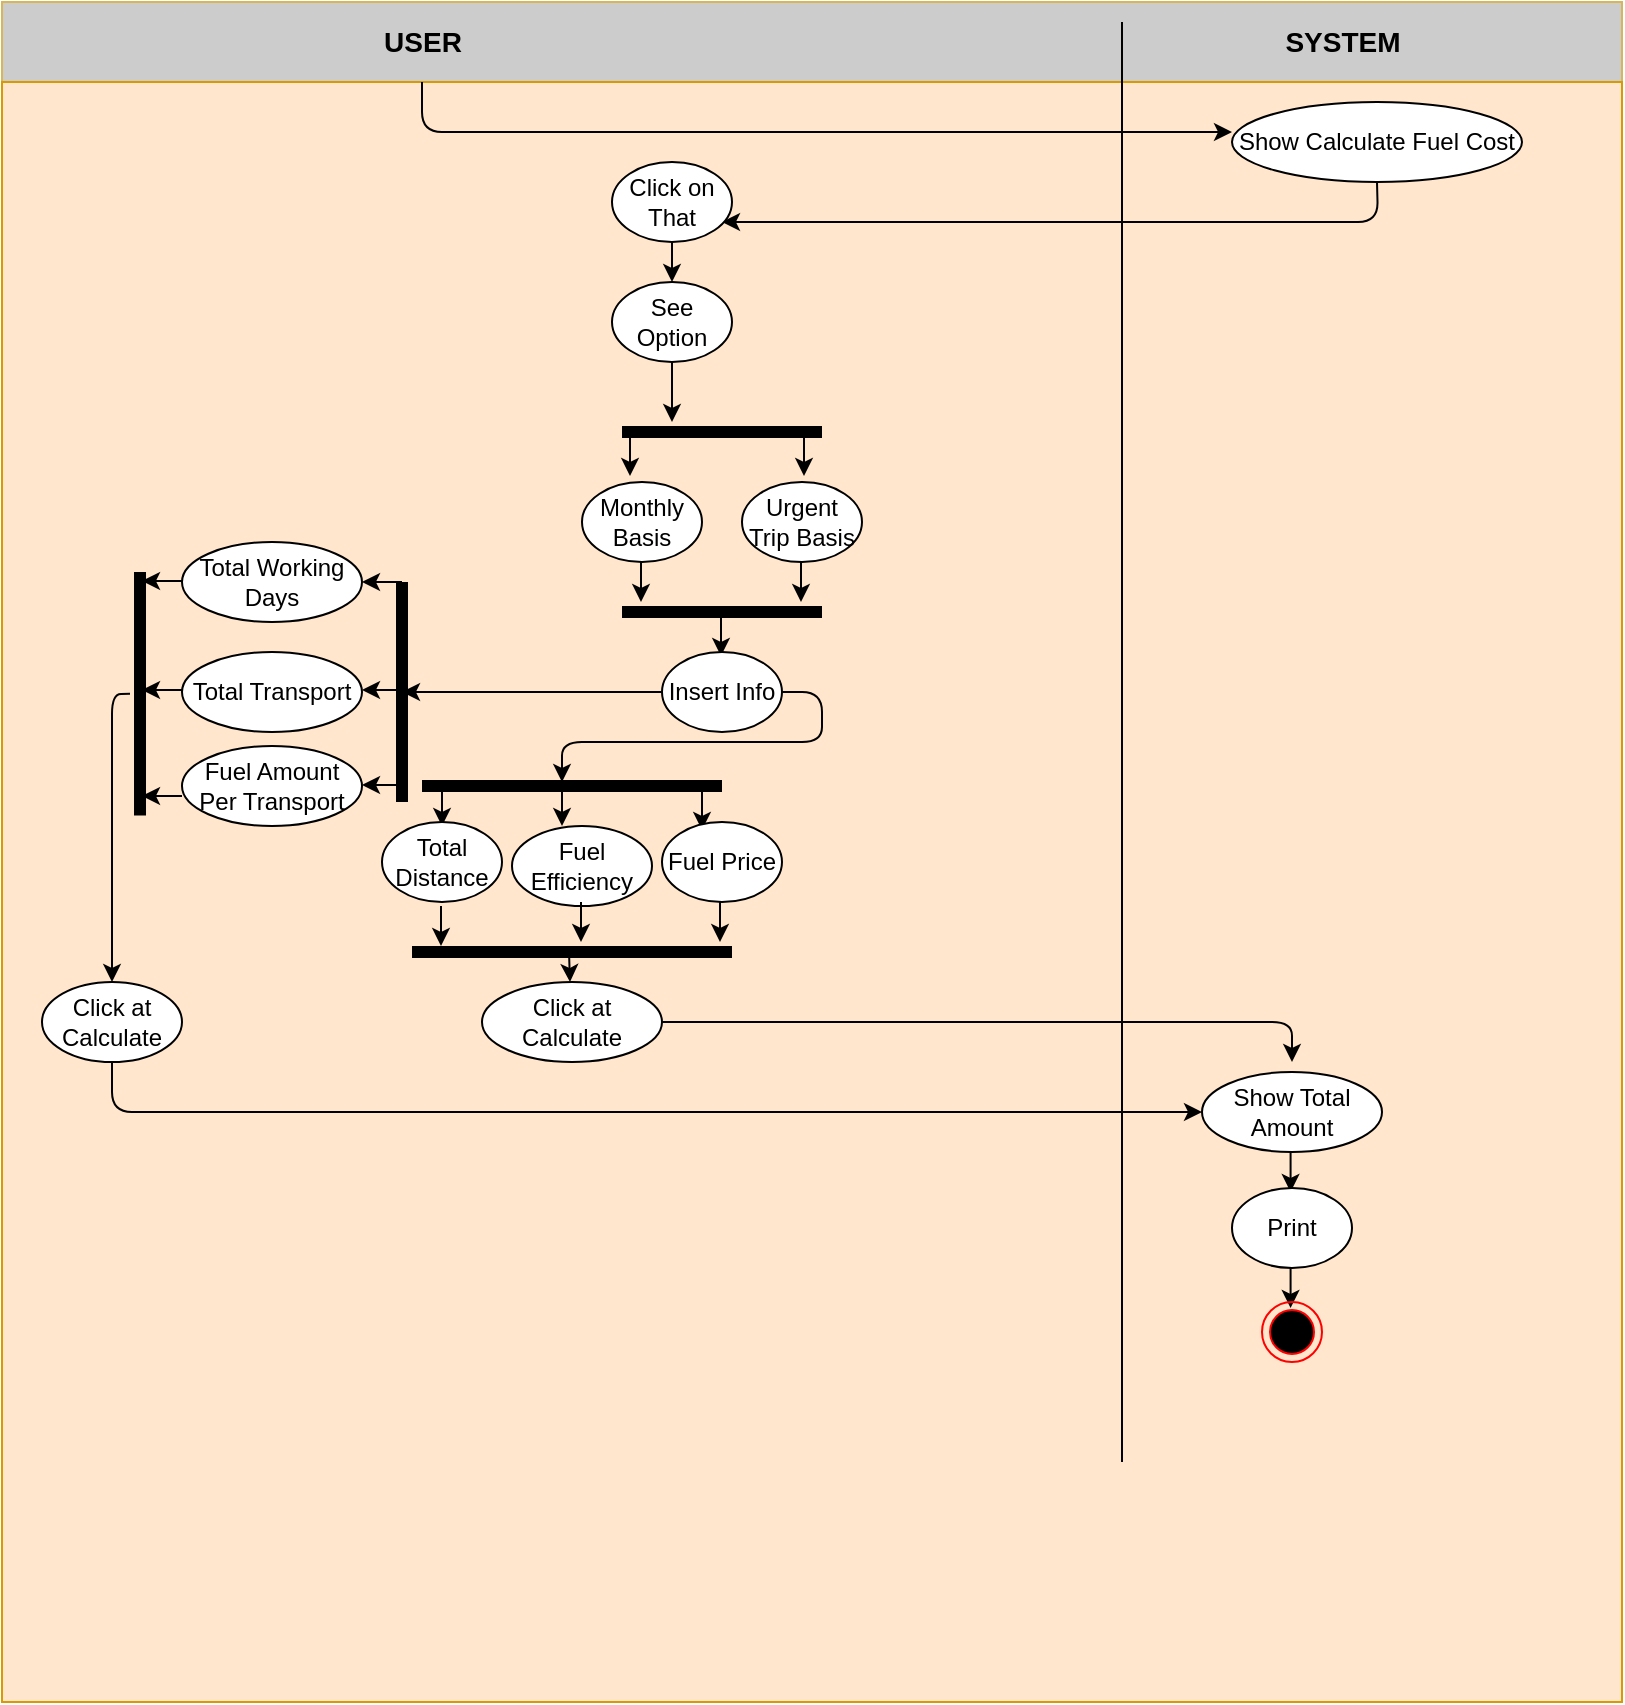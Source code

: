 <mxfile version="15.0.1" type="github">
  <diagram id="8VjwIUhn0kbAZL1nQRlD" name="Page-1">
    <mxGraphModel dx="2129" dy="794" grid="1" gridSize="10" guides="1" tooltips="1" connect="1" arrows="1" fold="1" page="1" pageScale="1" pageWidth="827" pageHeight="1169" math="0" shadow="0">
      <root>
        <mxCell id="0" />
        <mxCell id="1" parent="0" />
        <mxCell id="PYbiO_0aa8B10At5-yct-61" value="" style="rounded=0;whiteSpace=wrap;html=1;strokeColor=#d6b656;fillColor=#CCCCCC;" vertex="1" parent="1">
          <mxGeometry y="30" width="810" height="40" as="geometry" />
        </mxCell>
        <mxCell id="PYbiO_0aa8B10At5-yct-60" value="" style="whiteSpace=wrap;html=1;aspect=fixed;strokeColor=#d79b00;fillColor=#ffe6cc;" vertex="1" parent="1">
          <mxGeometry y="70" width="810" height="810" as="geometry" />
        </mxCell>
        <mxCell id="PYbiO_0aa8B10At5-yct-1" value="&lt;b&gt;&lt;font style=&quot;font-size: 14px&quot;&gt;USER&lt;/font&gt;&lt;/b&gt;" style="text;html=1;align=center;verticalAlign=middle;resizable=0;points=[];autosize=1;strokeColor=none;" vertex="1" parent="1">
          <mxGeometry x="185" y="40" width="50" height="20" as="geometry" />
        </mxCell>
        <mxCell id="PYbiO_0aa8B10At5-yct-2" value="&lt;b&gt;&lt;font style=&quot;font-size: 14px&quot;&gt;SYSTEM&lt;/font&gt;&lt;/b&gt;" style="text;html=1;align=center;verticalAlign=middle;resizable=0;points=[];autosize=1;strokeColor=none;" vertex="1" parent="1">
          <mxGeometry x="635" y="40" width="70" height="20" as="geometry" />
        </mxCell>
        <mxCell id="PYbiO_0aa8B10At5-yct-3" value="" style="endArrow=classic;html=1;" edge="1" parent="1">
          <mxGeometry width="50" height="50" relative="1" as="geometry">
            <mxPoint x="210" y="70" as="sourcePoint" />
            <mxPoint x="615" y="95" as="targetPoint" />
            <Array as="points">
              <mxPoint x="210" y="95" />
            </Array>
          </mxGeometry>
        </mxCell>
        <mxCell id="PYbiO_0aa8B10At5-yct-4" value="Show Calculate Fuel Cost" style="ellipse;whiteSpace=wrap;html=1;" vertex="1" parent="1">
          <mxGeometry x="615" y="80" width="145" height="40" as="geometry" />
        </mxCell>
        <mxCell id="PYbiO_0aa8B10At5-yct-5" value="" style="endArrow=classic;html=1;exitX=0.5;exitY=1;exitDx=0;exitDy=0;" edge="1" parent="1" source="PYbiO_0aa8B10At5-yct-4">
          <mxGeometry width="50" height="50" relative="1" as="geometry">
            <mxPoint x="390" y="290" as="sourcePoint" />
            <mxPoint x="360" y="140" as="targetPoint" />
            <Array as="points">
              <mxPoint x="688" y="140" />
            </Array>
          </mxGeometry>
        </mxCell>
        <mxCell id="PYbiO_0aa8B10At5-yct-6" value="Click on That" style="ellipse;whiteSpace=wrap;html=1;" vertex="1" parent="1">
          <mxGeometry x="305" y="110" width="60" height="40" as="geometry" />
        </mxCell>
        <mxCell id="PYbiO_0aa8B10At5-yct-7" value="" style="endArrow=classic;html=1;entryX=0.5;entryY=0;entryDx=0;entryDy=0;" edge="1" parent="1" target="PYbiO_0aa8B10At5-yct-8">
          <mxGeometry width="50" height="50" relative="1" as="geometry">
            <mxPoint x="335" y="150" as="sourcePoint" />
            <mxPoint x="420" y="160" as="targetPoint" />
          </mxGeometry>
        </mxCell>
        <mxCell id="PYbiO_0aa8B10At5-yct-8" value="See Option" style="ellipse;whiteSpace=wrap;html=1;" vertex="1" parent="1">
          <mxGeometry x="305" y="170" width="60" height="40" as="geometry" />
        </mxCell>
        <mxCell id="PYbiO_0aa8B10At5-yct-10" value="" style="shape=line;html=1;strokeWidth=6;" vertex="1" parent="1">
          <mxGeometry x="310" y="240" width="100" height="10" as="geometry" />
        </mxCell>
        <mxCell id="PYbiO_0aa8B10At5-yct-12" value="" style="endArrow=classic;html=1;exitX=0.5;exitY=1;exitDx=0;exitDy=0;entryX=0.5;entryY=0;entryDx=0;entryDy=0;" edge="1" parent="1">
          <mxGeometry width="50" height="50" relative="1" as="geometry">
            <mxPoint x="314" y="247" as="sourcePoint" />
            <mxPoint x="314" y="267" as="targetPoint" />
          </mxGeometry>
        </mxCell>
        <mxCell id="PYbiO_0aa8B10At5-yct-13" value="" style="endArrow=classic;html=1;exitX=0.5;exitY=1;exitDx=0;exitDy=0;entryX=0.5;entryY=0;entryDx=0;entryDy=0;" edge="1" parent="1">
          <mxGeometry width="50" height="50" relative="1" as="geometry">
            <mxPoint x="401" y="247" as="sourcePoint" />
            <mxPoint x="401" y="267" as="targetPoint" />
          </mxGeometry>
        </mxCell>
        <mxCell id="PYbiO_0aa8B10At5-yct-14" value="Monthly Basis" style="ellipse;whiteSpace=wrap;html=1;" vertex="1" parent="1">
          <mxGeometry x="290" y="270" width="60" height="40" as="geometry" />
        </mxCell>
        <mxCell id="PYbiO_0aa8B10At5-yct-15" value="Urgent Trip Basis" style="ellipse;whiteSpace=wrap;html=1;" vertex="1" parent="1">
          <mxGeometry x="370" y="270" width="60" height="40" as="geometry" />
        </mxCell>
        <mxCell id="PYbiO_0aa8B10At5-yct-16" value="" style="endArrow=classic;html=1;exitX=0.5;exitY=1;exitDx=0;exitDy=0;entryX=0.5;entryY=0;entryDx=0;entryDy=0;" edge="1" parent="1">
          <mxGeometry width="50" height="50" relative="1" as="geometry">
            <mxPoint x="319.5" y="310" as="sourcePoint" />
            <mxPoint x="319.5" y="330" as="targetPoint" />
          </mxGeometry>
        </mxCell>
        <mxCell id="PYbiO_0aa8B10At5-yct-17" value="" style="endArrow=classic;html=1;exitX=0.5;exitY=1;exitDx=0;exitDy=0;entryX=0.5;entryY=0;entryDx=0;entryDy=0;" edge="1" parent="1">
          <mxGeometry width="50" height="50" relative="1" as="geometry">
            <mxPoint x="399.5" y="310" as="sourcePoint" />
            <mxPoint x="399.5" y="330" as="targetPoint" />
          </mxGeometry>
        </mxCell>
        <mxCell id="PYbiO_0aa8B10At5-yct-18" value="" style="shape=line;html=1;strokeWidth=6;" vertex="1" parent="1">
          <mxGeometry x="310" y="330" width="100" height="10" as="geometry" />
        </mxCell>
        <mxCell id="PYbiO_0aa8B10At5-yct-19" value="" style="endArrow=classic;html=1;exitX=0.5;exitY=1;exitDx=0;exitDy=0;entryX=0.5;entryY=0;entryDx=0;entryDy=0;" edge="1" parent="1">
          <mxGeometry width="50" height="50" relative="1" as="geometry">
            <mxPoint x="359.5" y="337" as="sourcePoint" />
            <mxPoint x="359.5" y="357" as="targetPoint" />
          </mxGeometry>
        </mxCell>
        <mxCell id="PYbiO_0aa8B10At5-yct-20" value="Insert Info" style="ellipse;whiteSpace=wrap;html=1;" vertex="1" parent="1">
          <mxGeometry x="330" y="355" width="60" height="40" as="geometry" />
        </mxCell>
        <mxCell id="PYbiO_0aa8B10At5-yct-21" value="" style="endArrow=classic;html=1;exitX=0;exitY=0.5;exitDx=0;exitDy=0;" edge="1" parent="1" source="PYbiO_0aa8B10At5-yct-20">
          <mxGeometry width="50" height="50" relative="1" as="geometry">
            <mxPoint x="270" y="380" as="sourcePoint" />
            <mxPoint x="200" y="375" as="targetPoint" />
          </mxGeometry>
        </mxCell>
        <mxCell id="PYbiO_0aa8B10At5-yct-22" value="" style="shape=line;html=1;strokeWidth=6;rotation=-90;" vertex="1" parent="1">
          <mxGeometry x="145" y="370" width="110" height="10" as="geometry" />
        </mxCell>
        <mxCell id="PYbiO_0aa8B10At5-yct-23" value="" style="endArrow=classic;html=1;exitX=1;exitY=0.5;exitDx=0;exitDy=0;exitPerimeter=0;" edge="1" parent="1" source="PYbiO_0aa8B10At5-yct-22">
          <mxGeometry width="50" height="50" relative="1" as="geometry">
            <mxPoint x="270" y="380" as="sourcePoint" />
            <mxPoint x="180" y="320" as="targetPoint" />
          </mxGeometry>
        </mxCell>
        <mxCell id="PYbiO_0aa8B10At5-yct-24" value="Total Working Days" style="ellipse;whiteSpace=wrap;html=1;" vertex="1" parent="1">
          <mxGeometry x="90" y="300" width="90" height="40" as="geometry" />
        </mxCell>
        <mxCell id="PYbiO_0aa8B10At5-yct-25" value="" style="endArrow=classic;html=1;exitX=1;exitY=0.5;exitDx=0;exitDy=0;exitPerimeter=0;" edge="1" parent="1">
          <mxGeometry width="50" height="50" relative="1" as="geometry">
            <mxPoint x="200" y="374" as="sourcePoint" />
            <mxPoint x="180" y="374" as="targetPoint" />
          </mxGeometry>
        </mxCell>
        <mxCell id="PYbiO_0aa8B10At5-yct-26" value="Total Transport" style="ellipse;whiteSpace=wrap;html=1;" vertex="1" parent="1">
          <mxGeometry x="90" y="355" width="90" height="40" as="geometry" />
        </mxCell>
        <mxCell id="PYbiO_0aa8B10At5-yct-27" value="" style="endArrow=classic;html=1;exitX=1;exitY=0.5;exitDx=0;exitDy=0;exitPerimeter=0;" edge="1" parent="1">
          <mxGeometry width="50" height="50" relative="1" as="geometry">
            <mxPoint x="200" y="421.5" as="sourcePoint" />
            <mxPoint x="180" y="421.5" as="targetPoint" />
          </mxGeometry>
        </mxCell>
        <mxCell id="PYbiO_0aa8B10At5-yct-28" value="Fuel Amount Per Transport" style="ellipse;whiteSpace=wrap;html=1;" vertex="1" parent="1">
          <mxGeometry x="90" y="402" width="90" height="40" as="geometry" />
        </mxCell>
        <mxCell id="PYbiO_0aa8B10At5-yct-29" value="" style="endArrow=classic;html=1;exitX=1;exitY=0.5;exitDx=0;exitDy=0;exitPerimeter=0;" edge="1" parent="1">
          <mxGeometry width="50" height="50" relative="1" as="geometry">
            <mxPoint x="90" y="427" as="sourcePoint" />
            <mxPoint x="70" y="427" as="targetPoint" />
          </mxGeometry>
        </mxCell>
        <mxCell id="PYbiO_0aa8B10At5-yct-30" value="" style="endArrow=classic;html=1;exitX=1;exitY=0.5;exitDx=0;exitDy=0;exitPerimeter=0;" edge="1" parent="1">
          <mxGeometry width="50" height="50" relative="1" as="geometry">
            <mxPoint x="90" y="374" as="sourcePoint" />
            <mxPoint x="70" y="374" as="targetPoint" />
          </mxGeometry>
        </mxCell>
        <mxCell id="PYbiO_0aa8B10At5-yct-31" value="" style="endArrow=classic;html=1;exitX=1;exitY=0.5;exitDx=0;exitDy=0;exitPerimeter=0;" edge="1" parent="1">
          <mxGeometry width="50" height="50" relative="1" as="geometry">
            <mxPoint x="90" y="319.5" as="sourcePoint" />
            <mxPoint x="70" y="319.5" as="targetPoint" />
          </mxGeometry>
        </mxCell>
        <mxCell id="PYbiO_0aa8B10At5-yct-32" value="" style="shape=line;html=1;strokeWidth=6;rotation=-90;" vertex="1" parent="1">
          <mxGeometry x="8.13" y="370.88" width="121.75" height="10" as="geometry" />
        </mxCell>
        <mxCell id="PYbiO_0aa8B10At5-yct-33" value="" style="endArrow=classic;html=1;entryX=0.5;entryY=0;entryDx=0;entryDy=0;" edge="1" parent="1" source="PYbiO_0aa8B10At5-yct-32" target="PYbiO_0aa8B10At5-yct-34">
          <mxGeometry width="50" height="50" relative="1" as="geometry">
            <mxPoint x="270" y="370" as="sourcePoint" />
            <mxPoint x="40" y="520" as="targetPoint" />
            <Array as="points">
              <mxPoint x="55" y="376" />
            </Array>
          </mxGeometry>
        </mxCell>
        <mxCell id="PYbiO_0aa8B10At5-yct-34" value="Click at Calculate" style="ellipse;whiteSpace=wrap;html=1;" vertex="1" parent="1">
          <mxGeometry x="20" y="520" width="70" height="40" as="geometry" />
        </mxCell>
        <mxCell id="PYbiO_0aa8B10At5-yct-35" value="" style="endArrow=classic;html=1;exitX=1;exitY=0.5;exitDx=0;exitDy=0;" edge="1" parent="1" source="PYbiO_0aa8B10At5-yct-20">
          <mxGeometry width="50" height="50" relative="1" as="geometry">
            <mxPoint x="270" y="360" as="sourcePoint" />
            <mxPoint x="280" y="420" as="targetPoint" />
            <Array as="points">
              <mxPoint x="410" y="375" />
              <mxPoint x="410" y="400" />
              <mxPoint x="280" y="400" />
            </Array>
          </mxGeometry>
        </mxCell>
        <mxCell id="PYbiO_0aa8B10At5-yct-36" value="" style="shape=line;html=1;strokeWidth=6;" vertex="1" parent="1">
          <mxGeometry x="210" y="417" width="150" height="10" as="geometry" />
        </mxCell>
        <mxCell id="PYbiO_0aa8B10At5-yct-38" value="" style="endArrow=classic;html=1;exitX=0.5;exitY=1;exitDx=0;exitDy=0;entryX=0.5;entryY=0;entryDx=0;entryDy=0;" edge="1" parent="1">
          <mxGeometry width="50" height="50" relative="1" as="geometry">
            <mxPoint x="220" y="422" as="sourcePoint" />
            <mxPoint x="220" y="442" as="targetPoint" />
          </mxGeometry>
        </mxCell>
        <mxCell id="PYbiO_0aa8B10At5-yct-39" value="" style="endArrow=classic;html=1;exitX=0.5;exitY=1;exitDx=0;exitDy=0;entryX=0.5;entryY=0;entryDx=0;entryDy=0;" edge="1" parent="1">
          <mxGeometry width="50" height="50" relative="1" as="geometry">
            <mxPoint x="280" y="422" as="sourcePoint" />
            <mxPoint x="280" y="442" as="targetPoint" />
          </mxGeometry>
        </mxCell>
        <mxCell id="PYbiO_0aa8B10At5-yct-40" value="" style="endArrow=classic;html=1;exitX=0.5;exitY=1;exitDx=0;exitDy=0;entryX=0.5;entryY=0;entryDx=0;entryDy=0;" edge="1" parent="1">
          <mxGeometry width="50" height="50" relative="1" as="geometry">
            <mxPoint x="350" y="424" as="sourcePoint" />
            <mxPoint x="350" y="444" as="targetPoint" />
          </mxGeometry>
        </mxCell>
        <mxCell id="PYbiO_0aa8B10At5-yct-41" value="Total Distance" style="ellipse;whiteSpace=wrap;html=1;" vertex="1" parent="1">
          <mxGeometry x="190" y="440" width="60" height="40" as="geometry" />
        </mxCell>
        <mxCell id="PYbiO_0aa8B10At5-yct-42" value="Fuel Efficiency" style="ellipse;whiteSpace=wrap;html=1;" vertex="1" parent="1">
          <mxGeometry x="255" y="442" width="70" height="40" as="geometry" />
        </mxCell>
        <mxCell id="PYbiO_0aa8B10At5-yct-43" value="Fuel Price" style="ellipse;whiteSpace=wrap;html=1;" vertex="1" parent="1">
          <mxGeometry x="330" y="440" width="60" height="40" as="geometry" />
        </mxCell>
        <mxCell id="PYbiO_0aa8B10At5-yct-44" value="" style="shape=line;html=1;strokeWidth=6;" vertex="1" parent="1">
          <mxGeometry x="205" y="500" width="160" height="10" as="geometry" />
        </mxCell>
        <mxCell id="PYbiO_0aa8B10At5-yct-45" value="" style="endArrow=classic;html=1;exitX=0.5;exitY=1;exitDx=0;exitDy=0;entryX=0.5;entryY=0;entryDx=0;entryDy=0;" edge="1" parent="1">
          <mxGeometry width="50" height="50" relative="1" as="geometry">
            <mxPoint x="359" y="480" as="sourcePoint" />
            <mxPoint x="359" y="500" as="targetPoint" />
          </mxGeometry>
        </mxCell>
        <mxCell id="PYbiO_0aa8B10At5-yct-46" value="" style="endArrow=classic;html=1;exitX=0.5;exitY=1;exitDx=0;exitDy=0;entryX=0.5;entryY=0;entryDx=0;entryDy=0;" edge="1" parent="1">
          <mxGeometry width="50" height="50" relative="1" as="geometry">
            <mxPoint x="289.5" y="480" as="sourcePoint" />
            <mxPoint x="289.5" y="500" as="targetPoint" />
          </mxGeometry>
        </mxCell>
        <mxCell id="PYbiO_0aa8B10At5-yct-47" value="" style="endArrow=classic;html=1;exitX=0.5;exitY=1;exitDx=0;exitDy=0;entryX=0.5;entryY=0;entryDx=0;entryDy=0;" edge="1" parent="1">
          <mxGeometry width="50" height="50" relative="1" as="geometry">
            <mxPoint x="219.5" y="482" as="sourcePoint" />
            <mxPoint x="219.5" y="502" as="targetPoint" />
          </mxGeometry>
        </mxCell>
        <mxCell id="PYbiO_0aa8B10At5-yct-48" value="" style="endArrow=classic;html=1;exitX=0.491;exitY=0.66;exitDx=0;exitDy=0;exitPerimeter=0;" edge="1" parent="1" source="PYbiO_0aa8B10At5-yct-44">
          <mxGeometry width="50" height="50" relative="1" as="geometry">
            <mxPoint x="270" y="460" as="sourcePoint" />
            <mxPoint x="284" y="520" as="targetPoint" />
          </mxGeometry>
        </mxCell>
        <mxCell id="PYbiO_0aa8B10At5-yct-49" value="Click at Calculate" style="ellipse;whiteSpace=wrap;html=1;" vertex="1" parent="1">
          <mxGeometry x="240" y="520" width="90" height="40" as="geometry" />
        </mxCell>
        <mxCell id="PYbiO_0aa8B10At5-yct-50" value="" style="endArrow=classic;html=1;exitX=0.5;exitY=1;exitDx=0;exitDy=0;entryX=0;entryY=0.5;entryDx=0;entryDy=0;" edge="1" parent="1" source="PYbiO_0aa8B10At5-yct-34" target="PYbiO_0aa8B10At5-yct-51">
          <mxGeometry width="50" height="50" relative="1" as="geometry">
            <mxPoint x="180" y="590" as="sourcePoint" />
            <mxPoint x="600" y="600" as="targetPoint" />
            <Array as="points">
              <mxPoint x="55" y="585" />
            </Array>
          </mxGeometry>
        </mxCell>
        <mxCell id="PYbiO_0aa8B10At5-yct-51" value="Show Total Amount" style="ellipse;whiteSpace=wrap;html=1;" vertex="1" parent="1">
          <mxGeometry x="600" y="565" width="90" height="40" as="geometry" />
        </mxCell>
        <mxCell id="PYbiO_0aa8B10At5-yct-52" value="" style="endArrow=classic;html=1;exitX=1;exitY=0.5;exitDx=0;exitDy=0;" edge="1" parent="1" source="PYbiO_0aa8B10At5-yct-49">
          <mxGeometry width="50" height="50" relative="1" as="geometry">
            <mxPoint x="180" y="310" as="sourcePoint" />
            <mxPoint x="645" y="560" as="targetPoint" />
            <Array as="points">
              <mxPoint x="645" y="540" />
            </Array>
          </mxGeometry>
        </mxCell>
        <mxCell id="PYbiO_0aa8B10At5-yct-53" value="" style="endArrow=none;html=1;" edge="1" parent="1">
          <mxGeometry width="50" height="50" relative="1" as="geometry">
            <mxPoint x="560" y="760" as="sourcePoint" />
            <mxPoint x="560" y="40" as="targetPoint" />
          </mxGeometry>
        </mxCell>
        <mxCell id="PYbiO_0aa8B10At5-yct-54" value="" style="endArrow=classic;html=1;exitX=0.5;exitY=1;exitDx=0;exitDy=0;entryX=0.5;entryY=0;entryDx=0;entryDy=0;" edge="1" parent="1">
          <mxGeometry width="50" height="50" relative="1" as="geometry">
            <mxPoint x="644.29" y="605" as="sourcePoint" />
            <mxPoint x="644.29" y="625" as="targetPoint" />
          </mxGeometry>
        </mxCell>
        <mxCell id="PYbiO_0aa8B10At5-yct-55" value="Print" style="ellipse;whiteSpace=wrap;html=1;" vertex="1" parent="1">
          <mxGeometry x="615" y="623" width="60" height="40" as="geometry" />
        </mxCell>
        <mxCell id="PYbiO_0aa8B10At5-yct-56" value="" style="endArrow=classic;html=1;exitX=0.5;exitY=1;exitDx=0;exitDy=0;entryX=0.5;entryY=0;entryDx=0;entryDy=0;" edge="1" parent="1">
          <mxGeometry width="50" height="50" relative="1" as="geometry">
            <mxPoint x="644.29" y="663" as="sourcePoint" />
            <mxPoint x="644.29" y="683" as="targetPoint" />
          </mxGeometry>
        </mxCell>
        <mxCell id="PYbiO_0aa8B10At5-yct-57" value="" style="ellipse;html=1;shape=endState;fillColor=#000000;strokeColor=#ff0000;" vertex="1" parent="1">
          <mxGeometry x="630" y="680" width="30" height="30" as="geometry" />
        </mxCell>
        <mxCell id="PYbiO_0aa8B10At5-yct-58" value="" style="endArrow=classic;html=1;" edge="1" parent="1">
          <mxGeometry width="50" height="50" relative="1" as="geometry">
            <mxPoint x="335" y="210" as="sourcePoint" />
            <mxPoint x="335" y="240" as="targetPoint" />
          </mxGeometry>
        </mxCell>
      </root>
    </mxGraphModel>
  </diagram>
</mxfile>
